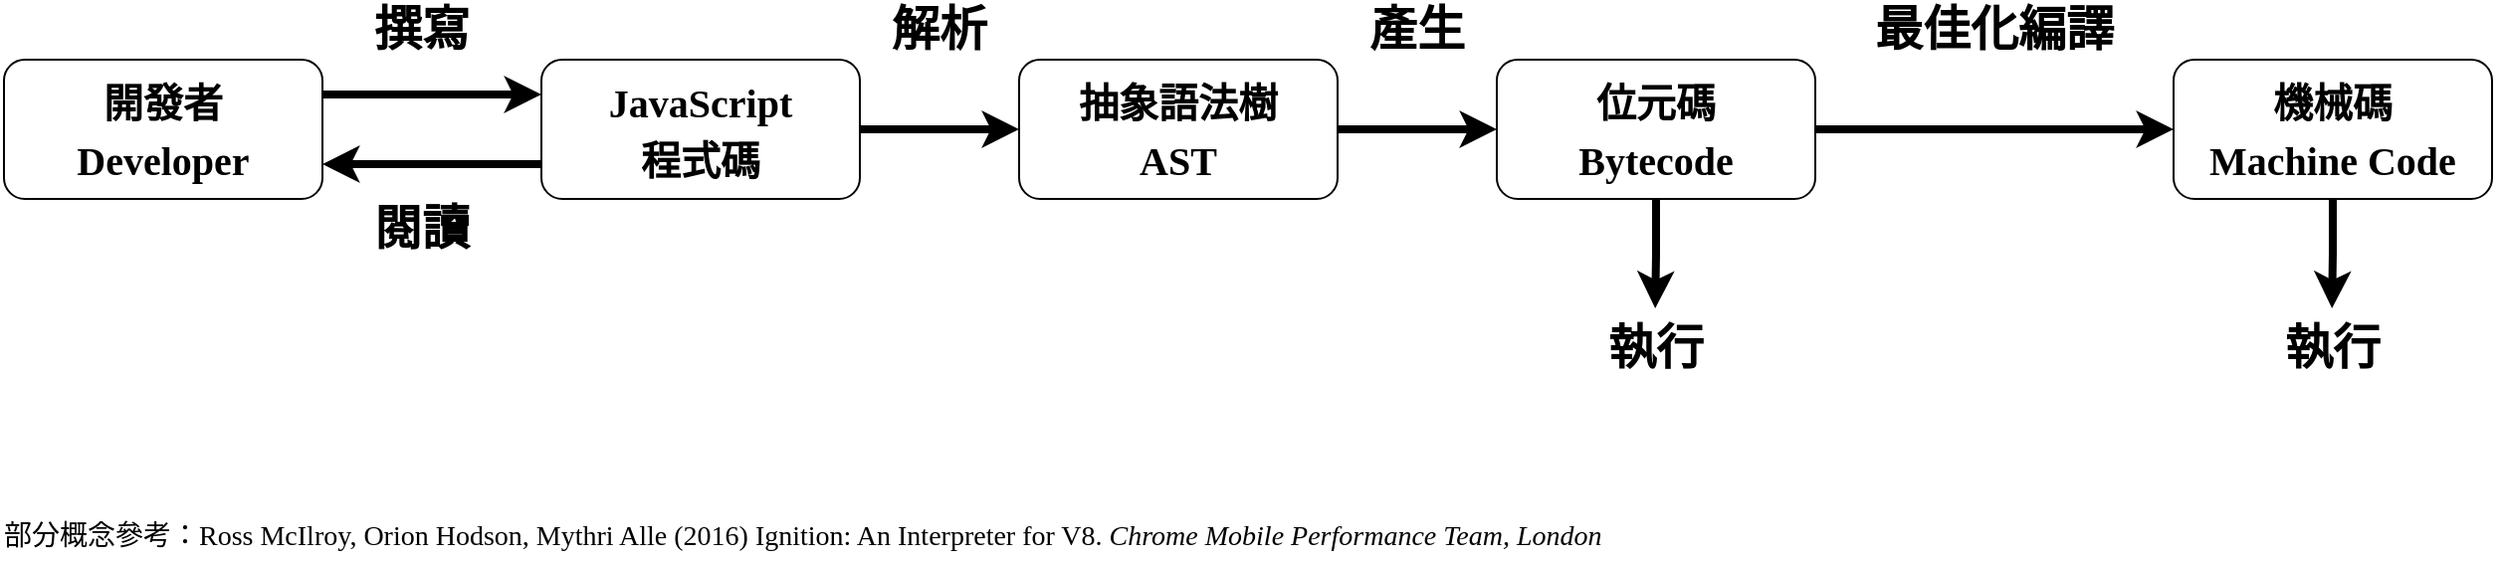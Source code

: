 <mxfile version="13.1.3">
    <diagram id="6hGFLwfOUW9BJ-s0fimq" name="Page-1">
        <mxGraphModel dx="1621" dy="824" grid="1" gridSize="10" guides="1" tooltips="1" connect="1" arrows="1" fold="1" page="1" pageScale="1" pageWidth="1300" pageHeight="400" math="0" shadow="0">
            <root>
                <mxCell id="0"/>
                <mxCell id="1" parent="0"/>
                <mxCell id="14" style="edgeStyle=orthogonalEdgeStyle;rounded=0;orthogonalLoop=1;jettySize=auto;html=1;exitX=0;exitY=0.75;exitDx=0;exitDy=0;entryX=1;entryY=0.75;entryDx=0;entryDy=0;strokeWidth=4;" edge="1" parent="1" source="3" target="4">
                    <mxGeometry relative="1" as="geometry"/>
                </mxCell>
                <mxCell id="15" style="edgeStyle=orthogonalEdgeStyle;rounded=0;orthogonalLoop=1;jettySize=auto;html=1;exitX=1;exitY=0.5;exitDx=0;exitDy=0;strokeWidth=4;" edge="1" parent="1" source="3" target="6">
                    <mxGeometry relative="1" as="geometry"/>
                </mxCell>
                <mxCell id="3" value="&lt;span style=&quot;font-size: 20px&quot;&gt;JavaScript&lt;br&gt;程式碼&lt;br&gt;&lt;/span&gt;" style="rounded=1;whiteSpace=wrap;html=1;fontFamily=微軟正黑體;fontSize=24;fontStyle=1" vertex="1" parent="1">
                    <mxGeometry x="295" y="105" width="160" height="70" as="geometry"/>
                </mxCell>
                <mxCell id="12" style="edgeStyle=orthogonalEdgeStyle;rounded=0;orthogonalLoop=1;jettySize=auto;html=1;exitX=1;exitY=0.25;exitDx=0;exitDy=0;entryX=0;entryY=0.25;entryDx=0;entryDy=0;strokeWidth=4;" edge="1" parent="1" source="4" target="3">
                    <mxGeometry relative="1" as="geometry"/>
                </mxCell>
                <mxCell id="4" value="&lt;font style=&quot;font-size: 20px&quot;&gt;開發者&lt;br&gt;Developer&lt;/font&gt;" style="rounded=1;whiteSpace=wrap;html=1;fontFamily=微軟正黑體;fontSize=24;fontStyle=1" vertex="1" parent="1">
                    <mxGeometry x="25" y="105" width="160" height="70" as="geometry"/>
                </mxCell>
                <mxCell id="23" style="edgeStyle=orthogonalEdgeStyle;rounded=0;orthogonalLoop=1;jettySize=auto;html=1;exitX=1;exitY=0.5;exitDx=0;exitDy=0;entryX=0;entryY=0.5;entryDx=0;entryDy=0;strokeWidth=4;" edge="1" parent="1" source="6" target="8">
                    <mxGeometry relative="1" as="geometry"/>
                </mxCell>
                <mxCell id="6" value="&lt;span style=&quot;font-size: 20px&quot;&gt;抽象語法樹&lt;br&gt;AST&lt;br&gt;&lt;/span&gt;" style="rounded=1;whiteSpace=wrap;html=1;fontFamily=微軟正黑體;fontSize=24;fontStyle=1" vertex="1" parent="1">
                    <mxGeometry x="535" y="105" width="160" height="70" as="geometry"/>
                </mxCell>
                <mxCell id="28" style="edgeStyle=orthogonalEdgeStyle;rounded=0;orthogonalLoop=1;jettySize=auto;html=1;exitX=1;exitY=0.5;exitDx=0;exitDy=0;entryX=0;entryY=0.5;entryDx=0;entryDy=0;strokeWidth=4;" edge="1" parent="1" source="8" target="27">
                    <mxGeometry relative="1" as="geometry"/>
                </mxCell>
                <mxCell id="33" style="edgeStyle=orthogonalEdgeStyle;rounded=0;orthogonalLoop=1;jettySize=auto;html=1;exitX=0.5;exitY=1;exitDx=0;exitDy=0;strokeWidth=4;" edge="1" parent="1" source="8">
                    <mxGeometry relative="1" as="geometry">
                        <mxPoint x="854.588" y="230" as="targetPoint"/>
                    </mxGeometry>
                </mxCell>
                <mxCell id="8" value="&lt;span style=&quot;font-size: 20px&quot;&gt;位元碼&lt;br&gt;Bytecode&lt;br&gt;&lt;/span&gt;" style="rounded=1;whiteSpace=wrap;html=1;fontFamily=微軟正黑體;fontSize=24;fontStyle=1" vertex="1" parent="1">
                    <mxGeometry x="775" y="105" width="160" height="70" as="geometry"/>
                </mxCell>
                <mxCell id="18" value="執行" style="text;html=1;strokeColor=none;fillColor=none;align=center;verticalAlign=middle;whiteSpace=wrap;rounded=0;fontFamily=微軟正黑體;fontSize=24;fontStyle=1" vertex="1" parent="1">
                    <mxGeometry x="1115" y="240" width="160" height="20" as="geometry"/>
                </mxCell>
                <mxCell id="19" value="解析" style="text;html=1;strokeColor=none;fillColor=none;align=center;verticalAlign=middle;whiteSpace=wrap;rounded=0;fontFamily=微軟正黑體;fontSize=24;fontStyle=1" vertex="1" parent="1">
                    <mxGeometry x="415" y="80" width="160" height="20" as="geometry"/>
                </mxCell>
                <mxCell id="20" value="閱讀" style="text;html=1;strokeColor=none;fillColor=none;align=center;verticalAlign=middle;whiteSpace=wrap;rounded=0;fontFamily=微軟正黑體;fontSize=24;fontStyle=1" vertex="1" parent="1">
                    <mxGeometry x="155" y="180" width="160" height="20" as="geometry"/>
                </mxCell>
                <mxCell id="21" value="撰寫" style="text;html=1;strokeColor=none;fillColor=none;align=center;verticalAlign=middle;whiteSpace=wrap;rounded=0;fontFamily=微軟正黑體;fontSize=24;fontStyle=1" vertex="1" parent="1">
                    <mxGeometry x="155" y="80" width="160" height="20" as="geometry"/>
                </mxCell>
                <mxCell id="36" style="edgeStyle=orthogonalEdgeStyle;rounded=0;orthogonalLoop=1;jettySize=auto;html=1;exitX=0.5;exitY=1;exitDx=0;exitDy=0;strokeWidth=4;" edge="1" parent="1" source="27">
                    <mxGeometry relative="1" as="geometry">
                        <mxPoint x="1194.588" y="230" as="targetPoint"/>
                    </mxGeometry>
                </mxCell>
                <mxCell id="27" value="&lt;span style=&quot;font-size: 20px&quot;&gt;機械碼&lt;br&gt;Machine Code&lt;br&gt;&lt;/span&gt;" style="rounded=1;whiteSpace=wrap;html=1;fontFamily=微軟正黑體;fontSize=24;fontStyle=1" vertex="1" parent="1">
                    <mxGeometry x="1115" y="105" width="160" height="70" as="geometry"/>
                </mxCell>
                <mxCell id="30" value="產生" style="text;html=1;strokeColor=none;fillColor=none;align=center;verticalAlign=middle;whiteSpace=wrap;rounded=0;fontFamily=微軟正黑體;fontSize=24;fontStyle=1" vertex="1" parent="1">
                    <mxGeometry x="655" y="80" width="160" height="20" as="geometry"/>
                </mxCell>
                <mxCell id="31" value="最佳化編譯" style="text;html=1;strokeColor=none;fillColor=none;align=center;verticalAlign=middle;whiteSpace=wrap;rounded=0;fontFamily=微軟正黑體;fontSize=24;fontStyle=1" vertex="1" parent="1">
                    <mxGeometry x="945" y="80" width="160" height="20" as="geometry"/>
                </mxCell>
                <mxCell id="32" value="執行" style="text;html=1;strokeColor=none;fillColor=none;align=center;verticalAlign=middle;whiteSpace=wrap;rounded=0;fontFamily=微軟正黑體;fontSize=24;fontStyle=1" vertex="1" parent="1">
                    <mxGeometry x="775" y="240" width="160" height="20" as="geometry"/>
                </mxCell>
                <mxCell id="37" value="&lt;font style=&quot;font-size: 14px&quot;&gt;&lt;font style=&quot;font-size: 14px&quot;&gt;部分概念參考：Ross McIlroy, Orion Hodson, Mythri Alle (2016) Ignition: An Interpreter for V8.&amp;nbsp;&lt;/font&gt;&lt;i&gt;Chrome Mobile Performance Team, London&lt;/i&gt;&lt;/font&gt;" style="text;whiteSpace=wrap;html=1;fontSize=24;fontFamily=微軟正黑體;" vertex="1" parent="1">
                    <mxGeometry x="23" y="320" width="1255" as="geometry"/>
                </mxCell>
            </root>
        </mxGraphModel>
    </diagram>
</mxfile>